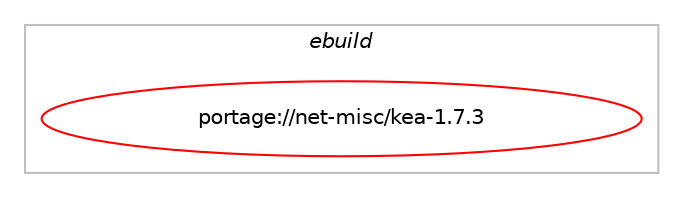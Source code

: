 digraph prolog {

# *************
# Graph options
# *************

newrank=true;
concentrate=true;
compound=true;
graph [rankdir=LR,fontname=Helvetica,fontsize=10,ranksep=1.5];#, ranksep=2.5, nodesep=0.2];
edge  [arrowhead=vee];
node  [fontname=Helvetica,fontsize=10];

# **********
# The ebuild
# **********

subgraph cluster_leftcol {
color=gray;
rank=same;
label=<<i>ebuild</i>>;
id [label="portage://net-misc/kea-1.7.3", color=red, width=4, href="../net-misc/kea-1.7.3.svg"];
}

# ****************
# The dependencies
# ****************

subgraph cluster_midcol {
color=gray;
label=<<i>dependencies</i>>;
subgraph cluster_compile {
fillcolor="#eeeeee";
style=filled;
label=<<i>compile</i>>;
# *** BEGIN UNKNOWN DEPENDENCY TYPE (TODO) ***
# id -> use_conditional_group(negative,openssl,portage://net-misc/kea-1.7.3,[package_dependency(portage://net-misc/kea-1.7.3,install,no,dev-libs,botan,none,,[slot(2),equal],[])])
# *** END UNKNOWN DEPENDENCY TYPE (TODO) ***

# *** BEGIN UNKNOWN DEPENDENCY TYPE (TODO) ***
# id -> use_conditional_group(positive,mysql,portage://net-misc/kea-1.7.3,[package_dependency(portage://net-misc/kea-1.7.3,install,no,dev-db,mysql-connector-c,none,,[],[])])
# *** END UNKNOWN DEPENDENCY TYPE (TODO) ***

# *** BEGIN UNKNOWN DEPENDENCY TYPE (TODO) ***
# id -> use_conditional_group(positive,openssl,portage://net-misc/kea-1.7.3,[package_dependency(portage://net-misc/kea-1.7.3,install,no,dev-libs,openssl,none,,[slot(0),equal],[])])
# *** END UNKNOWN DEPENDENCY TYPE (TODO) ***

# *** BEGIN UNKNOWN DEPENDENCY TYPE (TODO) ***
# id -> use_conditional_group(positive,postgres,portage://net-misc/kea-1.7.3,[package_dependency(portage://net-misc/kea-1.7.3,install,no,dev-db,postgresql,none,,any_different_slot,[])])
# *** END UNKNOWN DEPENDENCY TYPE (TODO) ***

# *** BEGIN UNKNOWN DEPENDENCY TYPE (TODO) ***
# id -> package_dependency(portage://net-misc/kea-1.7.3,install,no,dev-cpp,gtest,none,,[],[])
# *** END UNKNOWN DEPENDENCY TYPE (TODO) ***

# *** BEGIN UNKNOWN DEPENDENCY TYPE (TODO) ***
# id -> package_dependency(portage://net-misc/kea-1.7.3,install,no,dev-libs,boost,none,,any_same_slot,[])
# *** END UNKNOWN DEPENDENCY TYPE (TODO) ***

# *** BEGIN UNKNOWN DEPENDENCY TYPE (TODO) ***
# id -> package_dependency(portage://net-misc/kea-1.7.3,install,no,dev-libs,log4cplus,none,,[],[])
# *** END UNKNOWN DEPENDENCY TYPE (TODO) ***

}
subgraph cluster_compileandrun {
fillcolor="#eeeeee";
style=filled;
label=<<i>compile and run</i>>;
}
subgraph cluster_run {
fillcolor="#eeeeee";
style=filled;
label=<<i>run</i>>;
# *** BEGIN UNKNOWN DEPENDENCY TYPE (TODO) ***
# id -> use_conditional_group(negative,openssl,portage://net-misc/kea-1.7.3,[package_dependency(portage://net-misc/kea-1.7.3,run,no,dev-libs,botan,none,,[slot(2),equal],[])])
# *** END UNKNOWN DEPENDENCY TYPE (TODO) ***

# *** BEGIN UNKNOWN DEPENDENCY TYPE (TODO) ***
# id -> use_conditional_group(positive,mysql,portage://net-misc/kea-1.7.3,[package_dependency(portage://net-misc/kea-1.7.3,run,no,dev-db,mysql-connector-c,none,,[],[])])
# *** END UNKNOWN DEPENDENCY TYPE (TODO) ***

# *** BEGIN UNKNOWN DEPENDENCY TYPE (TODO) ***
# id -> use_conditional_group(positive,openssl,portage://net-misc/kea-1.7.3,[package_dependency(portage://net-misc/kea-1.7.3,run,no,dev-libs,openssl,none,,[slot(0),equal],[])])
# *** END UNKNOWN DEPENDENCY TYPE (TODO) ***

# *** BEGIN UNKNOWN DEPENDENCY TYPE (TODO) ***
# id -> use_conditional_group(positive,postgres,portage://net-misc/kea-1.7.3,[package_dependency(portage://net-misc/kea-1.7.3,run,no,dev-db,postgresql,none,,any_different_slot,[])])
# *** END UNKNOWN DEPENDENCY TYPE (TODO) ***

# *** BEGIN UNKNOWN DEPENDENCY TYPE (TODO) ***
# id -> package_dependency(portage://net-misc/kea-1.7.3,run,no,dev-cpp,gtest,none,,[],[])
# *** END UNKNOWN DEPENDENCY TYPE (TODO) ***

# *** BEGIN UNKNOWN DEPENDENCY TYPE (TODO) ***
# id -> package_dependency(portage://net-misc/kea-1.7.3,run,no,dev-libs,boost,none,,any_same_slot,[])
# *** END UNKNOWN DEPENDENCY TYPE (TODO) ***

# *** BEGIN UNKNOWN DEPENDENCY TYPE (TODO) ***
# id -> package_dependency(portage://net-misc/kea-1.7.3,run,no,dev-libs,log4cplus,none,,[],[])
# *** END UNKNOWN DEPENDENCY TYPE (TODO) ***

}
}

# **************
# The candidates
# **************

subgraph cluster_choices {
rank=same;
color=gray;
label=<<i>candidates</i>>;

}

}
